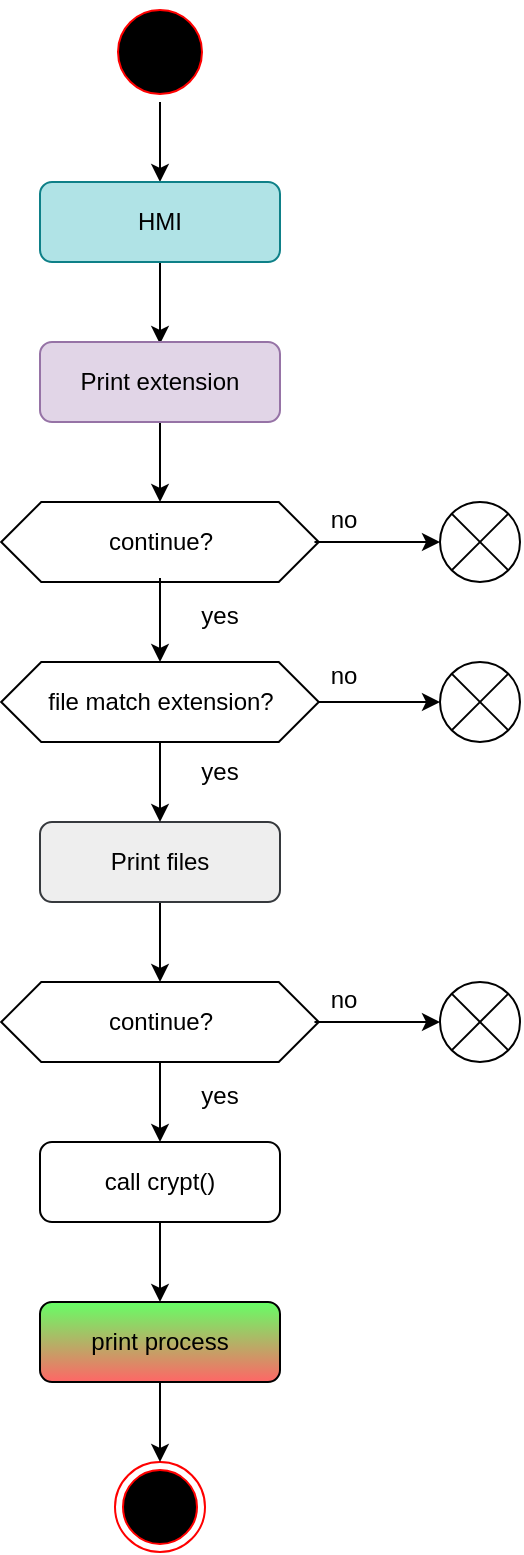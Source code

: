<mxfile version="20.6.2" type="device"><diagram id="UNSMw1DBucXIbsIspfoX" name="Page-1"><mxGraphModel dx="967" dy="789" grid="1" gridSize="10" guides="1" tooltips="1" connect="1" arrows="1" fold="1" page="1" pageScale="1" pageWidth="827" pageHeight="1169" math="0" shadow="0"><root><mxCell id="0"/><mxCell id="1" parent="0"/><mxCell id="E4SF0erjSNdg7wfRTbQm-1" value="" style="edgeStyle=orthogonalEdgeStyle;rounded=0;orthogonalLoop=1;jettySize=auto;html=1;" parent="1" source="E4SF0erjSNdg7wfRTbQm-2" target="E4SF0erjSNdg7wfRTbQm-4" edge="1"><mxGeometry relative="1" as="geometry"/></mxCell><mxCell id="E4SF0erjSNdg7wfRTbQm-2" value="" style="ellipse;html=1;shape=startState;fillColor=#000000;strokeColor=#ff0000;" parent="1" vertex="1"><mxGeometry x="315" y="110" width="50" height="50" as="geometry"/></mxCell><mxCell id="E4SF0erjSNdg7wfRTbQm-3" style="edgeStyle=orthogonalEdgeStyle;rounded=0;orthogonalLoop=1;jettySize=auto;html=1;entryX=0.5;entryY=0;entryDx=0;entryDy=0;" parent="1" source="E4SF0erjSNdg7wfRTbQm-4" edge="1"><mxGeometry relative="1" as="geometry"><mxPoint x="340" y="281" as="targetPoint"/></mxGeometry></mxCell><mxCell id="E4SF0erjSNdg7wfRTbQm-4" value="HMI" style="rounded=1;whiteSpace=wrap;html=1;fillColor=#b0e3e6;strokeColor=#0e8088;" parent="1" vertex="1"><mxGeometry x="280" y="200" width="120" height="40" as="geometry"/></mxCell><mxCell id="E4SF0erjSNdg7wfRTbQm-7" value="" style="ellipse;html=1;shape=endState;fillColor=#000000;strokeColor=#ff0000;" parent="1" vertex="1"><mxGeometry x="317.5" y="840" width="45" height="45" as="geometry"/></mxCell><mxCell id="E4SF0erjSNdg7wfRTbQm-12" style="edgeStyle=orthogonalEdgeStyle;rounded=0;orthogonalLoop=1;jettySize=auto;html=1;entryX=0.5;entryY=0;entryDx=0;entryDy=0;" parent="1" source="E4SF0erjSNdg7wfRTbQm-8" target="E4SF0erjSNdg7wfRTbQm-10" edge="1"><mxGeometry relative="1" as="geometry"/></mxCell><mxCell id="E4SF0erjSNdg7wfRTbQm-8" value="Print extension" style="rounded=1;whiteSpace=wrap;html=1;fillColor=#e1d5e7;strokeColor=#9673a6;" parent="1" vertex="1"><mxGeometry x="280" y="280" width="120" height="40" as="geometry"/></mxCell><mxCell id="E4SF0erjSNdg7wfRTbQm-21" style="edgeStyle=orthogonalEdgeStyle;rounded=0;orthogonalLoop=1;jettySize=auto;html=1;entryX=0.5;entryY=0;entryDx=0;entryDy=0;" parent="1" source="E4SF0erjSNdg7wfRTbQm-9" target="E4SF0erjSNdg7wfRTbQm-13" edge="1"><mxGeometry relative="1" as="geometry"/></mxCell><mxCell id="E4SF0erjSNdg7wfRTbQm-9" value="Print files" style="rounded=1;whiteSpace=wrap;html=1;fillColor=#eeeeee;strokeColor=#36393d;" parent="1" vertex="1"><mxGeometry x="280" y="520" width="120" height="40" as="geometry"/></mxCell><mxCell id="E4SF0erjSNdg7wfRTbQm-10" value="continue?" style="shape=hexagon;perimeter=hexagonPerimeter2;whiteSpace=wrap;html=1;fixedSize=1;rounded=0;sketch=0;shadow=0;" parent="1" vertex="1"><mxGeometry x="260.63" y="360" width="158.75" height="40" as="geometry"/></mxCell><mxCell id="E4SF0erjSNdg7wfRTbQm-22" style="edgeStyle=orthogonalEdgeStyle;rounded=0;orthogonalLoop=1;jettySize=auto;html=1;exitX=0.5;exitY=1;exitDx=0;exitDy=0;entryX=0.5;entryY=0;entryDx=0;entryDy=0;" parent="1" source="E4SF0erjSNdg7wfRTbQm-13" target="E4SF0erjSNdg7wfRTbQm-14" edge="1"><mxGeometry relative="1" as="geometry"/></mxCell><mxCell id="E4SF0erjSNdg7wfRTbQm-13" value="continue?" style="shape=hexagon;perimeter=hexagonPerimeter2;whiteSpace=wrap;html=1;fixedSize=1;rounded=0;sketch=0;shadow=0;" parent="1" vertex="1"><mxGeometry x="260.63" y="600" width="158.75" height="40" as="geometry"/></mxCell><mxCell id="E4SF0erjSNdg7wfRTbQm-23" style="edgeStyle=orthogonalEdgeStyle;rounded=0;orthogonalLoop=1;jettySize=auto;html=1;entryX=0.5;entryY=0;entryDx=0;entryDy=0;" parent="1" source="E4SF0erjSNdg7wfRTbQm-14" target="E4SF0erjSNdg7wfRTbQm-15" edge="1"><mxGeometry relative="1" as="geometry"/></mxCell><mxCell id="E4SF0erjSNdg7wfRTbQm-14" value="call crypt()" style="rounded=1;whiteSpace=wrap;html=1;" parent="1" vertex="1"><mxGeometry x="280" y="680" width="120" height="40" as="geometry"/></mxCell><mxCell id="E4SF0erjSNdg7wfRTbQm-16" style="edgeStyle=orthogonalEdgeStyle;rounded=0;orthogonalLoop=1;jettySize=auto;html=1;entryX=0.5;entryY=0;entryDx=0;entryDy=0;" parent="1" source="E4SF0erjSNdg7wfRTbQm-15" target="E4SF0erjSNdg7wfRTbQm-7" edge="1"><mxGeometry relative="1" as="geometry"/></mxCell><mxCell id="E4SF0erjSNdg7wfRTbQm-15" value="print process" style="rounded=1;whiteSpace=wrap;html=1;fillColor=#66FF66;sketch=0;glass=0;labelBackgroundColor=none;labelBorderColor=none;gradientColor=#FF6666;" parent="1" vertex="1"><mxGeometry x="280" y="760" width="120" height="40" as="geometry"/></mxCell><mxCell id="E4SF0erjSNdg7wfRTbQm-30" style="edgeStyle=orthogonalEdgeStyle;rounded=0;orthogonalLoop=1;jettySize=auto;html=1;exitX=0;exitY=0;exitDx=0;exitDy=0;entryX=0.5;entryY=0;entryDx=0;entryDy=0;" parent="1" source="E4SF0erjSNdg7wfRTbQm-17" target="E4SF0erjSNdg7wfRTbQm-28" edge="1"><mxGeometry relative="1" as="geometry"><Array as="points"><mxPoint x="340" y="420"/><mxPoint x="340" y="420"/></Array></mxGeometry></mxCell><mxCell id="E4SF0erjSNdg7wfRTbQm-17" value="&lt;font style=&quot;font-size: 12px;&quot;&gt;yes&lt;/font&gt;" style="text;html=1;strokeColor=none;fillColor=none;align=center;verticalAlign=middle;whiteSpace=wrap;rounded=0;fontSize=23;" parent="1" vertex="1"><mxGeometry x="340" y="398" width="60" height="30" as="geometry"/></mxCell><mxCell id="E4SF0erjSNdg7wfRTbQm-25" style="edgeStyle=orthogonalEdgeStyle;rounded=0;orthogonalLoop=1;jettySize=auto;html=1;exitX=0.25;exitY=1;exitDx=0;exitDy=0;entryX=0;entryY=0.5;entryDx=0;entryDy=0;" parent="1" source="E4SF0erjSNdg7wfRTbQm-18" target="E4SF0erjSNdg7wfRTbQm-24" edge="1"><mxGeometry relative="1" as="geometry"><Array as="points"><mxPoint x="450" y="380"/><mxPoint x="450" y="380"/></Array></mxGeometry></mxCell><mxCell id="E4SF0erjSNdg7wfRTbQm-18" value="&lt;font style=&quot;font-size: 12px;&quot;&gt;no&lt;/font&gt;" style="text;html=1;strokeColor=none;fillColor=none;align=center;verticalAlign=middle;whiteSpace=wrap;rounded=0;fontSize=23;" parent="1" vertex="1"><mxGeometry x="402.24" y="350" width="60" height="30" as="geometry"/></mxCell><mxCell id="E4SF0erjSNdg7wfRTbQm-19" value="&lt;font style=&quot;font-size: 12px;&quot;&gt;yes&lt;/font&gt;" style="text;html=1;strokeColor=none;fillColor=none;align=center;verticalAlign=middle;whiteSpace=wrap;rounded=0;fontSize=23;" parent="1" vertex="1"><mxGeometry x="340" y="638" width="60" height="30" as="geometry"/></mxCell><mxCell id="E4SF0erjSNdg7wfRTbQm-27" style="edgeStyle=orthogonalEdgeStyle;rounded=0;orthogonalLoop=1;jettySize=auto;html=1;exitX=0.25;exitY=1;exitDx=0;exitDy=0;entryX=0;entryY=0.5;entryDx=0;entryDy=0;" parent="1" source="E4SF0erjSNdg7wfRTbQm-20" target="E4SF0erjSNdg7wfRTbQm-26" edge="1"><mxGeometry relative="1" as="geometry"><Array as="points"><mxPoint x="450" y="620"/><mxPoint x="450" y="620"/></Array></mxGeometry></mxCell><mxCell id="E4SF0erjSNdg7wfRTbQm-20" value="&lt;font style=&quot;font-size: 12px;&quot;&gt;no&lt;/font&gt;" style="text;html=1;strokeColor=none;fillColor=none;align=center;verticalAlign=middle;whiteSpace=wrap;rounded=0;fontSize=23;" parent="1" vertex="1"><mxGeometry x="402.24" y="590" width="60" height="30" as="geometry"/></mxCell><mxCell id="E4SF0erjSNdg7wfRTbQm-24" value="" style="shape=sumEllipse;perimeter=ellipsePerimeter;whiteSpace=wrap;html=1;backgroundOutline=1;" parent="1" vertex="1"><mxGeometry x="480" y="360" width="40" height="40" as="geometry"/></mxCell><mxCell id="E4SF0erjSNdg7wfRTbQm-26" value="" style="shape=sumEllipse;perimeter=ellipsePerimeter;whiteSpace=wrap;html=1;backgroundOutline=1;" parent="1" vertex="1"><mxGeometry x="480" y="600" width="40" height="40" as="geometry"/></mxCell><mxCell id="E4SF0erjSNdg7wfRTbQm-29" style="edgeStyle=orthogonalEdgeStyle;rounded=0;orthogonalLoop=1;jettySize=auto;html=1;entryX=0.5;entryY=0;entryDx=0;entryDy=0;" parent="1" source="E4SF0erjSNdg7wfRTbQm-28" target="E4SF0erjSNdg7wfRTbQm-9" edge="1"><mxGeometry relative="1" as="geometry"/></mxCell><mxCell id="E4SF0erjSNdg7wfRTbQm-34" style="edgeStyle=orthogonalEdgeStyle;rounded=0;orthogonalLoop=1;jettySize=auto;html=1;entryX=0;entryY=0.5;entryDx=0;entryDy=0;" parent="1" source="E4SF0erjSNdg7wfRTbQm-28" target="E4SF0erjSNdg7wfRTbQm-33" edge="1"><mxGeometry relative="1" as="geometry"/></mxCell><mxCell id="E4SF0erjSNdg7wfRTbQm-28" value="file match extension?" style="shape=hexagon;perimeter=hexagonPerimeter2;whiteSpace=wrap;html=1;fixedSize=1;rounded=0;sketch=0;shadow=0;" parent="1" vertex="1"><mxGeometry x="260.63" y="440" width="158.75" height="40" as="geometry"/></mxCell><mxCell id="E4SF0erjSNdg7wfRTbQm-31" value="&lt;font style=&quot;font-size: 12px;&quot;&gt;yes&lt;/font&gt;" style="text;html=1;strokeColor=none;fillColor=none;align=center;verticalAlign=middle;whiteSpace=wrap;rounded=0;fontSize=23;" parent="1" vertex="1"><mxGeometry x="340" y="476" width="60" height="30" as="geometry"/></mxCell><mxCell id="E4SF0erjSNdg7wfRTbQm-32" value="&lt;font style=&quot;font-size: 12px;&quot;&gt;no&lt;/font&gt;" style="text;html=1;strokeColor=none;fillColor=none;align=center;verticalAlign=middle;whiteSpace=wrap;rounded=0;fontSize=23;" parent="1" vertex="1"><mxGeometry x="402.24" y="428" width="60" height="30" as="geometry"/></mxCell><mxCell id="E4SF0erjSNdg7wfRTbQm-33" value="" style="shape=sumEllipse;perimeter=ellipsePerimeter;whiteSpace=wrap;html=1;backgroundOutline=1;" parent="1" vertex="1"><mxGeometry x="480" y="440" width="40" height="40" as="geometry"/></mxCell></root></mxGraphModel></diagram></mxfile>